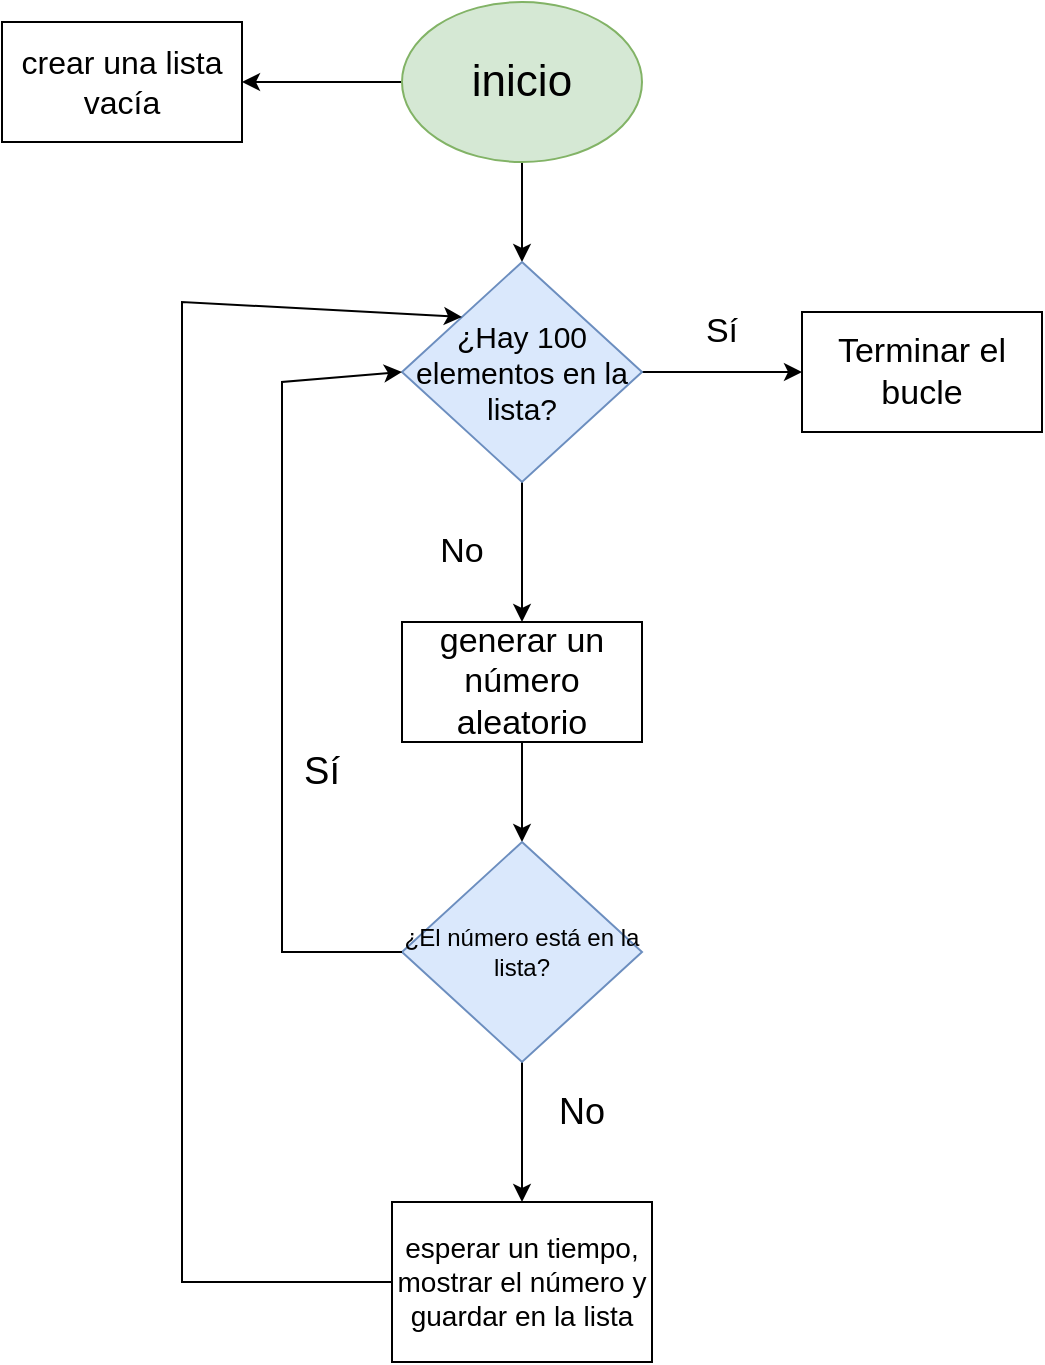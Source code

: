 <mxfile version="27.0.9">
  <diagram name="Página-1" id="B8c-tsjApMebSEzTZUqG">
    <mxGraphModel dx="2066" dy="2370" grid="1" gridSize="10" guides="1" tooltips="1" connect="1" arrows="1" fold="1" page="1" pageScale="1" pageWidth="827" pageHeight="1169" math="0" shadow="0">
      <root>
        <mxCell id="0" />
        <mxCell id="1" parent="0" />
        <mxCell id="v6u3z0-rb2_9tk-DCYYq-10" value="" style="edgeStyle=orthogonalEdgeStyle;rounded=0;orthogonalLoop=1;jettySize=auto;html=1;" edge="1" parent="1" source="v6u3z0-rb2_9tk-DCYYq-1" target="v6u3z0-rb2_9tk-DCYYq-9">
          <mxGeometry relative="1" as="geometry" />
        </mxCell>
        <mxCell id="v6u3z0-rb2_9tk-DCYYq-26" value="" style="edgeStyle=orthogonalEdgeStyle;rounded=0;orthogonalLoop=1;jettySize=auto;html=1;" edge="1" parent="1" source="v6u3z0-rb2_9tk-DCYYq-1" target="v6u3z0-rb2_9tk-DCYYq-25">
          <mxGeometry relative="1" as="geometry" />
        </mxCell>
        <mxCell id="v6u3z0-rb2_9tk-DCYYq-1" value="&lt;font style=&quot;font-size: 22px;&quot;&gt;inicio&lt;/font&gt;" style="ellipse;whiteSpace=wrap;html=1;fillColor=#d5e8d4;strokeColor=#82b366;" vertex="1" parent="1">
          <mxGeometry x="330" y="-1130" width="120" height="80" as="geometry" />
        </mxCell>
        <mxCell id="v6u3z0-rb2_9tk-DCYYq-12" value="" style="edgeStyle=orthogonalEdgeStyle;rounded=0;orthogonalLoop=1;jettySize=auto;html=1;" edge="1" parent="1" source="v6u3z0-rb2_9tk-DCYYq-9" target="v6u3z0-rb2_9tk-DCYYq-11">
          <mxGeometry relative="1" as="geometry" />
        </mxCell>
        <mxCell id="v6u3z0-rb2_9tk-DCYYq-17" value="" style="edgeStyle=orthogonalEdgeStyle;rounded=0;orthogonalLoop=1;jettySize=auto;html=1;" edge="1" parent="1" source="v6u3z0-rb2_9tk-DCYYq-9" target="v6u3z0-rb2_9tk-DCYYq-16">
          <mxGeometry relative="1" as="geometry" />
        </mxCell>
        <mxCell id="v6u3z0-rb2_9tk-DCYYq-9" value="&lt;font style=&quot;font-size: 15px;&quot;&gt;¿Hay 100 elementos en la lista?&lt;/font&gt;" style="rhombus;whiteSpace=wrap;html=1;fillColor=#dae8fc;strokeColor=#6c8ebf;" vertex="1" parent="1">
          <mxGeometry x="330" y="-1000" width="120" height="110" as="geometry" />
        </mxCell>
        <mxCell id="v6u3z0-rb2_9tk-DCYYq-15" value="" style="edgeStyle=orthogonalEdgeStyle;rounded=0;orthogonalLoop=1;jettySize=auto;html=1;" edge="1" parent="1" source="v6u3z0-rb2_9tk-DCYYq-11" target="v6u3z0-rb2_9tk-DCYYq-14">
          <mxGeometry relative="1" as="geometry" />
        </mxCell>
        <mxCell id="v6u3z0-rb2_9tk-DCYYq-11" value="&lt;font style=&quot;font-size: 17px;&quot;&gt;generar un número aleatorio&lt;/font&gt;" style="whiteSpace=wrap;html=1;" vertex="1" parent="1">
          <mxGeometry x="330" y="-820" width="120" height="60" as="geometry" />
        </mxCell>
        <mxCell id="v6u3z0-rb2_9tk-DCYYq-13" value="&lt;font style=&quot;font-size: 17px;&quot;&gt;No&lt;/font&gt;" style="text;html=1;align=center;verticalAlign=middle;whiteSpace=wrap;rounded=0;" vertex="1" parent="1">
          <mxGeometry x="330" y="-870" width="60" height="30" as="geometry" />
        </mxCell>
        <mxCell id="v6u3z0-rb2_9tk-DCYYq-22" value="" style="edgeStyle=orthogonalEdgeStyle;rounded=0;orthogonalLoop=1;jettySize=auto;html=1;" edge="1" parent="1" source="v6u3z0-rb2_9tk-DCYYq-14" target="v6u3z0-rb2_9tk-DCYYq-21">
          <mxGeometry relative="1" as="geometry" />
        </mxCell>
        <mxCell id="v6u3z0-rb2_9tk-DCYYq-14" value="¿El número está en la lista?" style="rhombus;whiteSpace=wrap;html=1;fillColor=#dae8fc;strokeColor=#6c8ebf;" vertex="1" parent="1">
          <mxGeometry x="330" y="-710" width="120" height="110" as="geometry" />
        </mxCell>
        <mxCell id="v6u3z0-rb2_9tk-DCYYq-16" value="&lt;font style=&quot;font-size: 17px;&quot;&gt;Terminar el bucle&lt;/font&gt;" style="whiteSpace=wrap;html=1;" vertex="1" parent="1">
          <mxGeometry x="530" y="-975" width="120" height="60" as="geometry" />
        </mxCell>
        <mxCell id="v6u3z0-rb2_9tk-DCYYq-18" value="&lt;font style=&quot;font-size: 17px;&quot;&gt;Sí&lt;/font&gt;" style="text;html=1;align=center;verticalAlign=middle;whiteSpace=wrap;rounded=0;" vertex="1" parent="1">
          <mxGeometry x="460" y="-980" width="60" height="30" as="geometry" />
        </mxCell>
        <mxCell id="v6u3z0-rb2_9tk-DCYYq-19" value="" style="endArrow=classic;html=1;rounded=0;exitX=0;exitY=0.5;exitDx=0;exitDy=0;entryX=0;entryY=0.5;entryDx=0;entryDy=0;" edge="1" parent="1" source="v6u3z0-rb2_9tk-DCYYq-14" target="v6u3z0-rb2_9tk-DCYYq-9">
          <mxGeometry width="50" height="50" relative="1" as="geometry">
            <mxPoint x="300" y="-640" as="sourcePoint" />
            <mxPoint x="350" y="-690" as="targetPoint" />
            <Array as="points">
              <mxPoint x="270" y="-655" />
              <mxPoint x="270" y="-790" />
              <mxPoint x="270" y="-940" />
            </Array>
          </mxGeometry>
        </mxCell>
        <mxCell id="v6u3z0-rb2_9tk-DCYYq-20" value="&lt;font style=&quot;font-size: 19px;&quot;&gt;Sí&lt;/font&gt;" style="text;html=1;align=center;verticalAlign=middle;whiteSpace=wrap;rounded=0;" vertex="1" parent="1">
          <mxGeometry x="260" y="-760" width="60" height="30" as="geometry" />
        </mxCell>
        <mxCell id="v6u3z0-rb2_9tk-DCYYq-21" value="&lt;font style=&quot;font-size: 14px;&quot;&gt;esperar un tiempo, mostrar el número y guardar en la lista&lt;/font&gt;" style="whiteSpace=wrap;html=1;" vertex="1" parent="1">
          <mxGeometry x="325" y="-530" width="130" height="80" as="geometry" />
        </mxCell>
        <mxCell id="v6u3z0-rb2_9tk-DCYYq-23" value="&lt;font style=&quot;font-size: 18px;&quot;&gt;No&lt;/font&gt;" style="text;html=1;align=center;verticalAlign=middle;whiteSpace=wrap;rounded=0;" vertex="1" parent="1">
          <mxGeometry x="390" y="-590" width="60" height="30" as="geometry" />
        </mxCell>
        <mxCell id="v6u3z0-rb2_9tk-DCYYq-25" value="&lt;font style=&quot;font-size: 16px;&quot;&gt;crear una lista vacía&lt;/font&gt;" style="whiteSpace=wrap;html=1;" vertex="1" parent="1">
          <mxGeometry x="130" y="-1120" width="120" height="60" as="geometry" />
        </mxCell>
        <mxCell id="v6u3z0-rb2_9tk-DCYYq-27" value="" style="endArrow=classic;html=1;rounded=0;exitX=0;exitY=0.5;exitDx=0;exitDy=0;entryX=0;entryY=0;entryDx=0;entryDy=0;" edge="1" parent="1" source="v6u3z0-rb2_9tk-DCYYq-21" target="v6u3z0-rb2_9tk-DCYYq-9">
          <mxGeometry width="50" height="50" relative="1" as="geometry">
            <mxPoint x="300" y="-670" as="sourcePoint" />
            <mxPoint x="350" y="-720" as="targetPoint" />
            <Array as="points">
              <mxPoint x="220" y="-490" />
              <mxPoint x="220" y="-980" />
            </Array>
          </mxGeometry>
        </mxCell>
      </root>
    </mxGraphModel>
  </diagram>
</mxfile>
